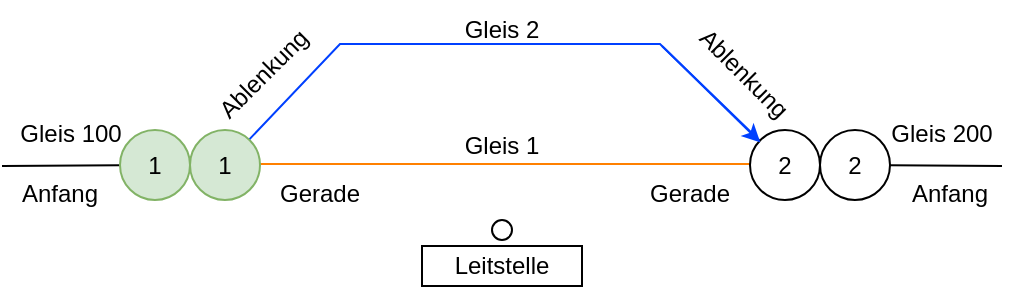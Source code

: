 <mxfile version="24.0.3" type="github">
  <diagram name="Page-1" id="PqVycLIDRC53w06UF1cB">
    <mxGraphModel dx="823" dy="441" grid="1" gridSize="10" guides="1" tooltips="1" connect="1" arrows="1" fold="1" page="1" pageScale="1" pageWidth="850" pageHeight="1100" math="0" shadow="0">
      <root>
        <mxCell id="0" />
        <mxCell id="1" parent="0" />
        <mxCell id="6KE7nwazPGSkjoAYlFDG-3" value="" style="endArrow=none;html=1;rounded=0;" parent="1" target="6KE7nwazPGSkjoAYlFDG-16" edge="1">
          <mxGeometry width="50" height="50" relative="1" as="geometry">
            <mxPoint x="10" y="93" as="sourcePoint" />
            <mxPoint x="-21.0" y="91.93" as="targetPoint" />
          </mxGeometry>
        </mxCell>
        <mxCell id="6KE7nwazPGSkjoAYlFDG-4" value="" style="endArrow=none;html=1;rounded=0;strokeColor=#FF8000;" parent="1" edge="1">
          <mxGeometry width="50" height="50" relative="1" as="geometry">
            <mxPoint x="139" y="92" as="sourcePoint" />
            <mxPoint x="384" y="92" as="targetPoint" />
          </mxGeometry>
        </mxCell>
        <mxCell id="6KE7nwazPGSkjoAYlFDG-5" value="" style="endArrow=none;html=1;rounded=0;strokeColor=#0040FF;" parent="1" source="6KE7nwazPGSkjoAYlFDG-8" target="6KE7nwazPGSkjoAYlFDG-9" edge="1">
          <mxGeometry width="50" height="50" relative="1" as="geometry">
            <mxPoint x="141" y="72" as="sourcePoint" />
            <mxPoint x="381" y="72" as="targetPoint" />
            <Array as="points">
              <mxPoint x="179" y="32" />
              <mxPoint x="339" y="32" />
            </Array>
          </mxGeometry>
        </mxCell>
        <mxCell id="6KE7nwazPGSkjoAYlFDG-10" value="Anfang" style="text;html=1;align=center;verticalAlign=middle;whiteSpace=wrap;rounded=0;" parent="1" vertex="1">
          <mxGeometry x="9" y="92" width="60" height="30" as="geometry" />
        </mxCell>
        <mxCell id="6KE7nwazPGSkjoAYlFDG-8" value="1" style="ellipse;whiteSpace=wrap;html=1;aspect=fixed;fillColor=#d5e8d4;strokeColor=#82b366;" parent="1" vertex="1">
          <mxGeometry x="104" y="75" width="35" height="35" as="geometry" />
        </mxCell>
        <mxCell id="6KE7nwazPGSkjoAYlFDG-9" value="2" style="ellipse;whiteSpace=wrap;html=1;aspect=fixed;" parent="1" vertex="1">
          <mxGeometry x="384" y="75" width="35" height="35" as="geometry" />
        </mxCell>
        <mxCell id="6KE7nwazPGSkjoAYlFDG-11" value="Ablenkung" style="text;html=1;align=center;verticalAlign=middle;whiteSpace=wrap;rounded=0;rotation=-45;" parent="1" vertex="1">
          <mxGeometry x="111" y="32" width="60" height="30" as="geometry" />
        </mxCell>
        <mxCell id="6KE7nwazPGSkjoAYlFDG-12" value="Gerade" style="text;html=1;align=center;verticalAlign=middle;whiteSpace=wrap;rounded=0;" parent="1" vertex="1">
          <mxGeometry x="139" y="92" width="60" height="30" as="geometry" />
        </mxCell>
        <mxCell id="6KE7nwazPGSkjoAYlFDG-13" value="Gerade" style="text;html=1;align=center;verticalAlign=middle;whiteSpace=wrap;rounded=0;" parent="1" vertex="1">
          <mxGeometry x="324" y="92" width="60" height="30" as="geometry" />
        </mxCell>
        <mxCell id="6KE7nwazPGSkjoAYlFDG-14" value="Anfang" style="text;html=1;align=center;verticalAlign=middle;whiteSpace=wrap;rounded=0;" parent="1" vertex="1">
          <mxGeometry x="454" y="92" width="60" height="30" as="geometry" />
        </mxCell>
        <mxCell id="6KE7nwazPGSkjoAYlFDG-15" value="Ablenkung" style="text;html=1;align=center;verticalAlign=middle;whiteSpace=wrap;rounded=0;rotation=45;" parent="1" vertex="1">
          <mxGeometry x="351" y="32" width="60" height="30" as="geometry" />
        </mxCell>
        <mxCell id="6KE7nwazPGSkjoAYlFDG-16" value="1" style="ellipse;whiteSpace=wrap;html=1;aspect=fixed;fillColor=#d5e8d4;strokeColor=#82b366;" parent="1" vertex="1">
          <mxGeometry x="69" y="75" width="35" height="35" as="geometry" />
        </mxCell>
        <mxCell id="6KE7nwazPGSkjoAYlFDG-17" value="2" style="ellipse;whiteSpace=wrap;html=1;aspect=fixed;" parent="1" vertex="1">
          <mxGeometry x="419" y="75" width="35" height="35" as="geometry" />
        </mxCell>
        <mxCell id="6KE7nwazPGSkjoAYlFDG-18" value="" style="endArrow=none;html=1;rounded=0;" parent="1" source="6KE7nwazPGSkjoAYlFDG-17" edge="1">
          <mxGeometry width="50" height="50" relative="1" as="geometry">
            <mxPoint x="549" y="102" as="sourcePoint" />
            <mxPoint x="510" y="93" as="targetPoint" />
          </mxGeometry>
        </mxCell>
        <mxCell id="gZCIgl4EyGBLnfhaR0F1-2" value="Gleis 2" style="text;html=1;align=center;verticalAlign=middle;whiteSpace=wrap;rounded=0;" parent="1" vertex="1">
          <mxGeometry x="230" y="10" width="60" height="30" as="geometry" />
        </mxCell>
        <mxCell id="gZCIgl4EyGBLnfhaR0F1-3" value="Gleis 1" style="text;html=1;align=center;verticalAlign=middle;whiteSpace=wrap;rounded=0;" parent="1" vertex="1">
          <mxGeometry x="230" y="68" width="60" height="30" as="geometry" />
        </mxCell>
        <mxCell id="4YfFKcLlDtMW2i_BgAau-5" value="" style="ellipse;whiteSpace=wrap;html=1;aspect=fixed;" vertex="1" parent="1">
          <mxGeometry x="255" y="120" width="10" height="10" as="geometry" />
        </mxCell>
        <mxCell id="4YfFKcLlDtMW2i_BgAau-6" value="Leitstelle" style="rounded=0;whiteSpace=wrap;html=1;" vertex="1" parent="1">
          <mxGeometry x="220" y="133" width="80" height="20" as="geometry" />
        </mxCell>
        <mxCell id="4YfFKcLlDtMW2i_BgAau-7" value="Gleis 100" style="text;html=1;align=center;verticalAlign=middle;resizable=0;points=[];autosize=1;strokeColor=none;fillColor=none;" vertex="1" parent="1">
          <mxGeometry x="9" y="62" width="70" height="30" as="geometry" />
        </mxCell>
        <mxCell id="4YfFKcLlDtMW2i_BgAau-8" value="Gleis 200" style="text;html=1;align=center;verticalAlign=middle;whiteSpace=wrap;rounded=0;" vertex="1" parent="1">
          <mxGeometry x="450" y="62" width="60" height="30" as="geometry" />
        </mxCell>
        <mxCell id="4YfFKcLlDtMW2i_BgAau-10" value="" style="endArrow=classic;html=1;rounded=0;entryX=0;entryY=0;entryDx=0;entryDy=0;strokeColor=#0040FF;" edge="1" parent="1">
          <mxGeometry width="50" height="50" relative="1" as="geometry">
            <mxPoint x="340" y="33" as="sourcePoint" />
            <mxPoint x="389.126" y="81.126" as="targetPoint" />
          </mxGeometry>
        </mxCell>
      </root>
    </mxGraphModel>
  </diagram>
</mxfile>
